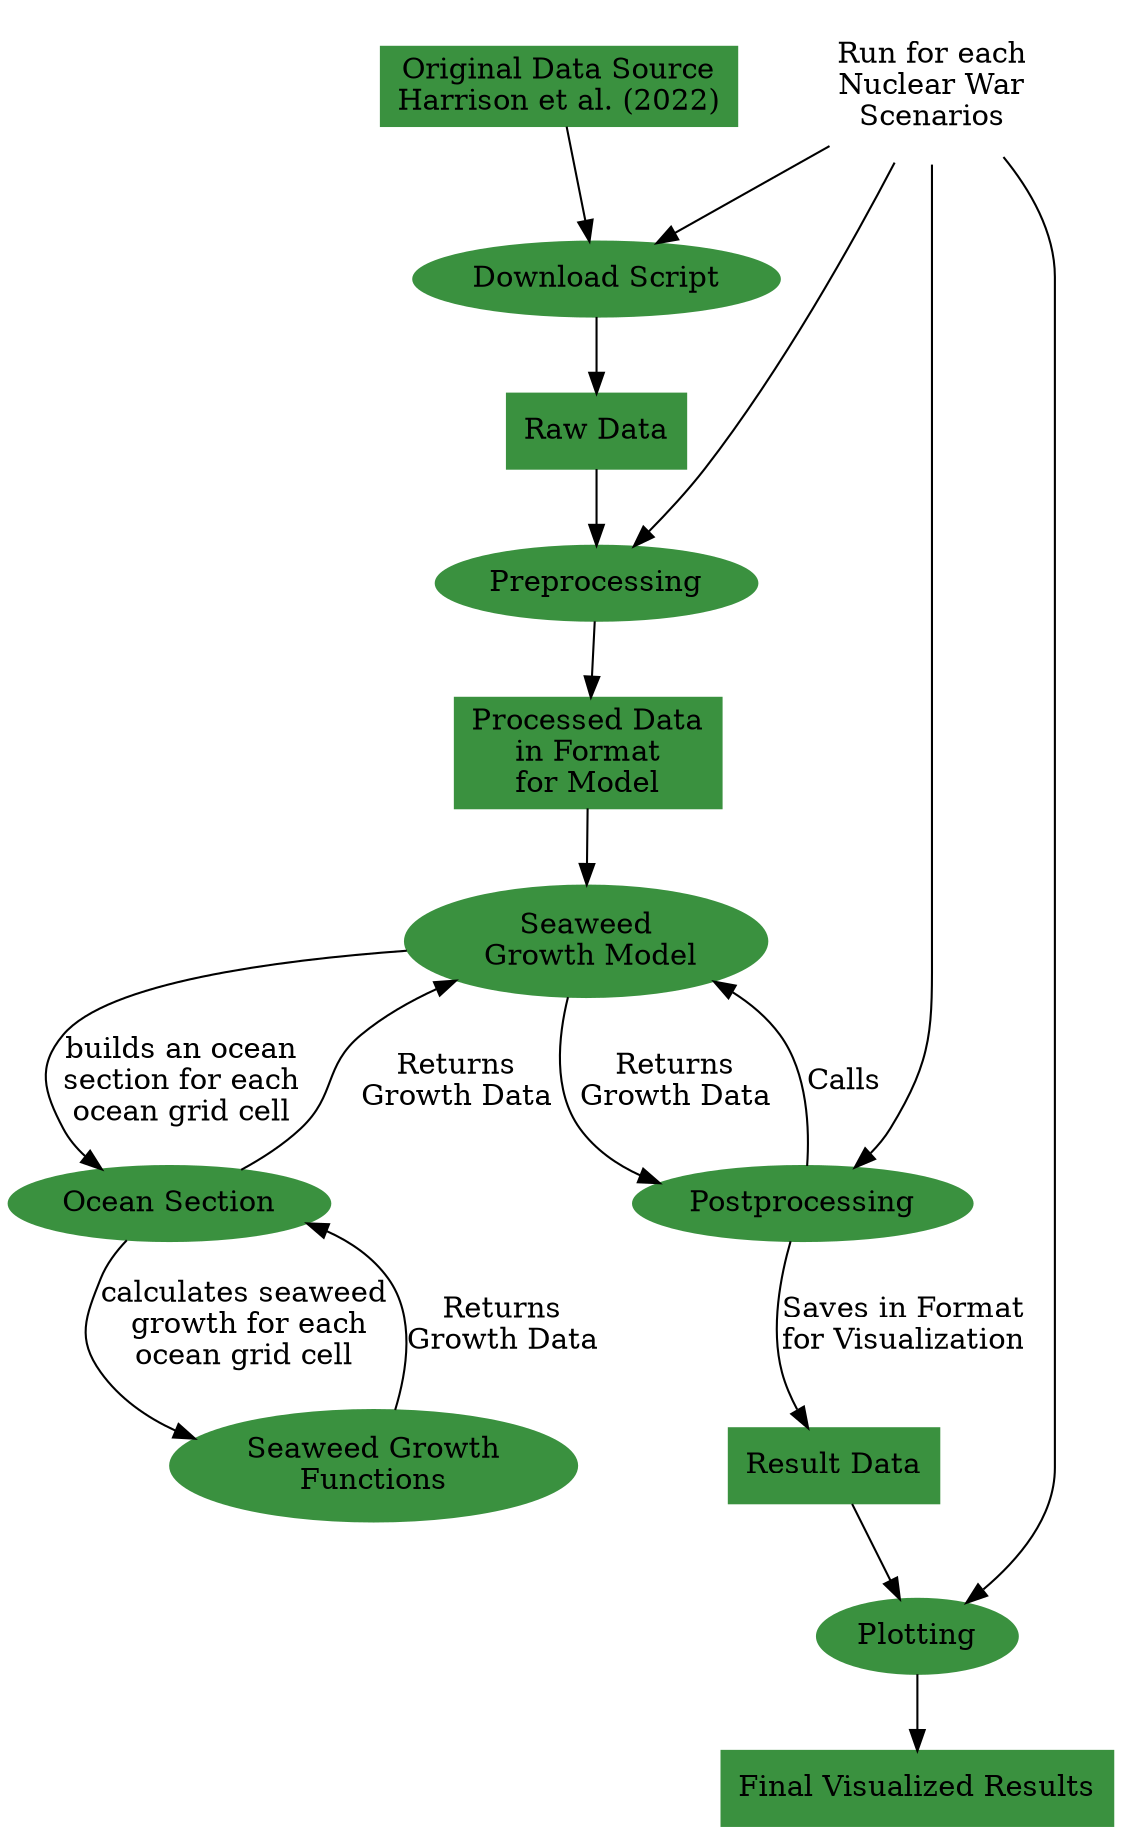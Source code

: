 digraph ModelOverview{
    // Data prepration
    original_source[label="Original Data Source\nHarrison et al. (2022)", color="#3A913F", style="filled", shape="box"]
    download_script[label="Download Script", color="#3A913F", style="filled"]
    original_source -> download_script
    raw_data[label="Raw Data", color="#3A913F", style="filled", shape="box"]
    download_script -> raw_data
    preprocessing[label="Preprocessing", color="#3A913F", style="filled"]
    raw_data -> preprocessing
    processed_data[label="Processed Data\nin Format\nfor Model", color="#3A913F", style="filled", shape="box"]
    preprocessing -> processed_data

    // Model
    model[label="Seaweed\n Growth Model", color="#3A913F", style="filled"]
    processed_data -> model
    ocean_section[label="Ocean Section", color="#3A913F", style="filled"]
    model -> ocean_section[label="builds an ocean\nsection for each\nocean grid cell"]
    seaweed_growth[label="Seaweed Growth\nFunctions", color="#3A913F", style="filled"]
    ocean_section -> seaweed_growth[label="calculates seaweed\n growth for each\nocean grid cell"]
    seaweed_growth -> ocean_section[label="Returns\nGrowth Data"]
    ocean_section -> model[label="Returns\nGrowth Data"]

    // Data postprocessing
    scenarios[label="Run for each\nNuclear War\nScenarios", color="white"]
    postprocessing[label="Postprocessing", color="#3A913F", style="filled"]
    scenarios -> postprocessing
    scenarios -> download_script
    scenarios -> preprocessing
    scenarios -> plotting
    postprocessing -> model[label="Calls"]
    model -> postprocessing[label="Returns\nGrowth Data"]
    result_data[label="Result Data", color="#3A913F", style="filled", shape="box"]
    postprocessing -> result_data[label="Saves in Format\nfor Visualization"]

    // Visualization
    plotting[label="Plotting", color="#3A913F", style="filled"]
    result_data -> plotting
    results[label="Final Visualized Results", color="#3A913F", style="filled", shape="box"]    
    plotting -> results
}